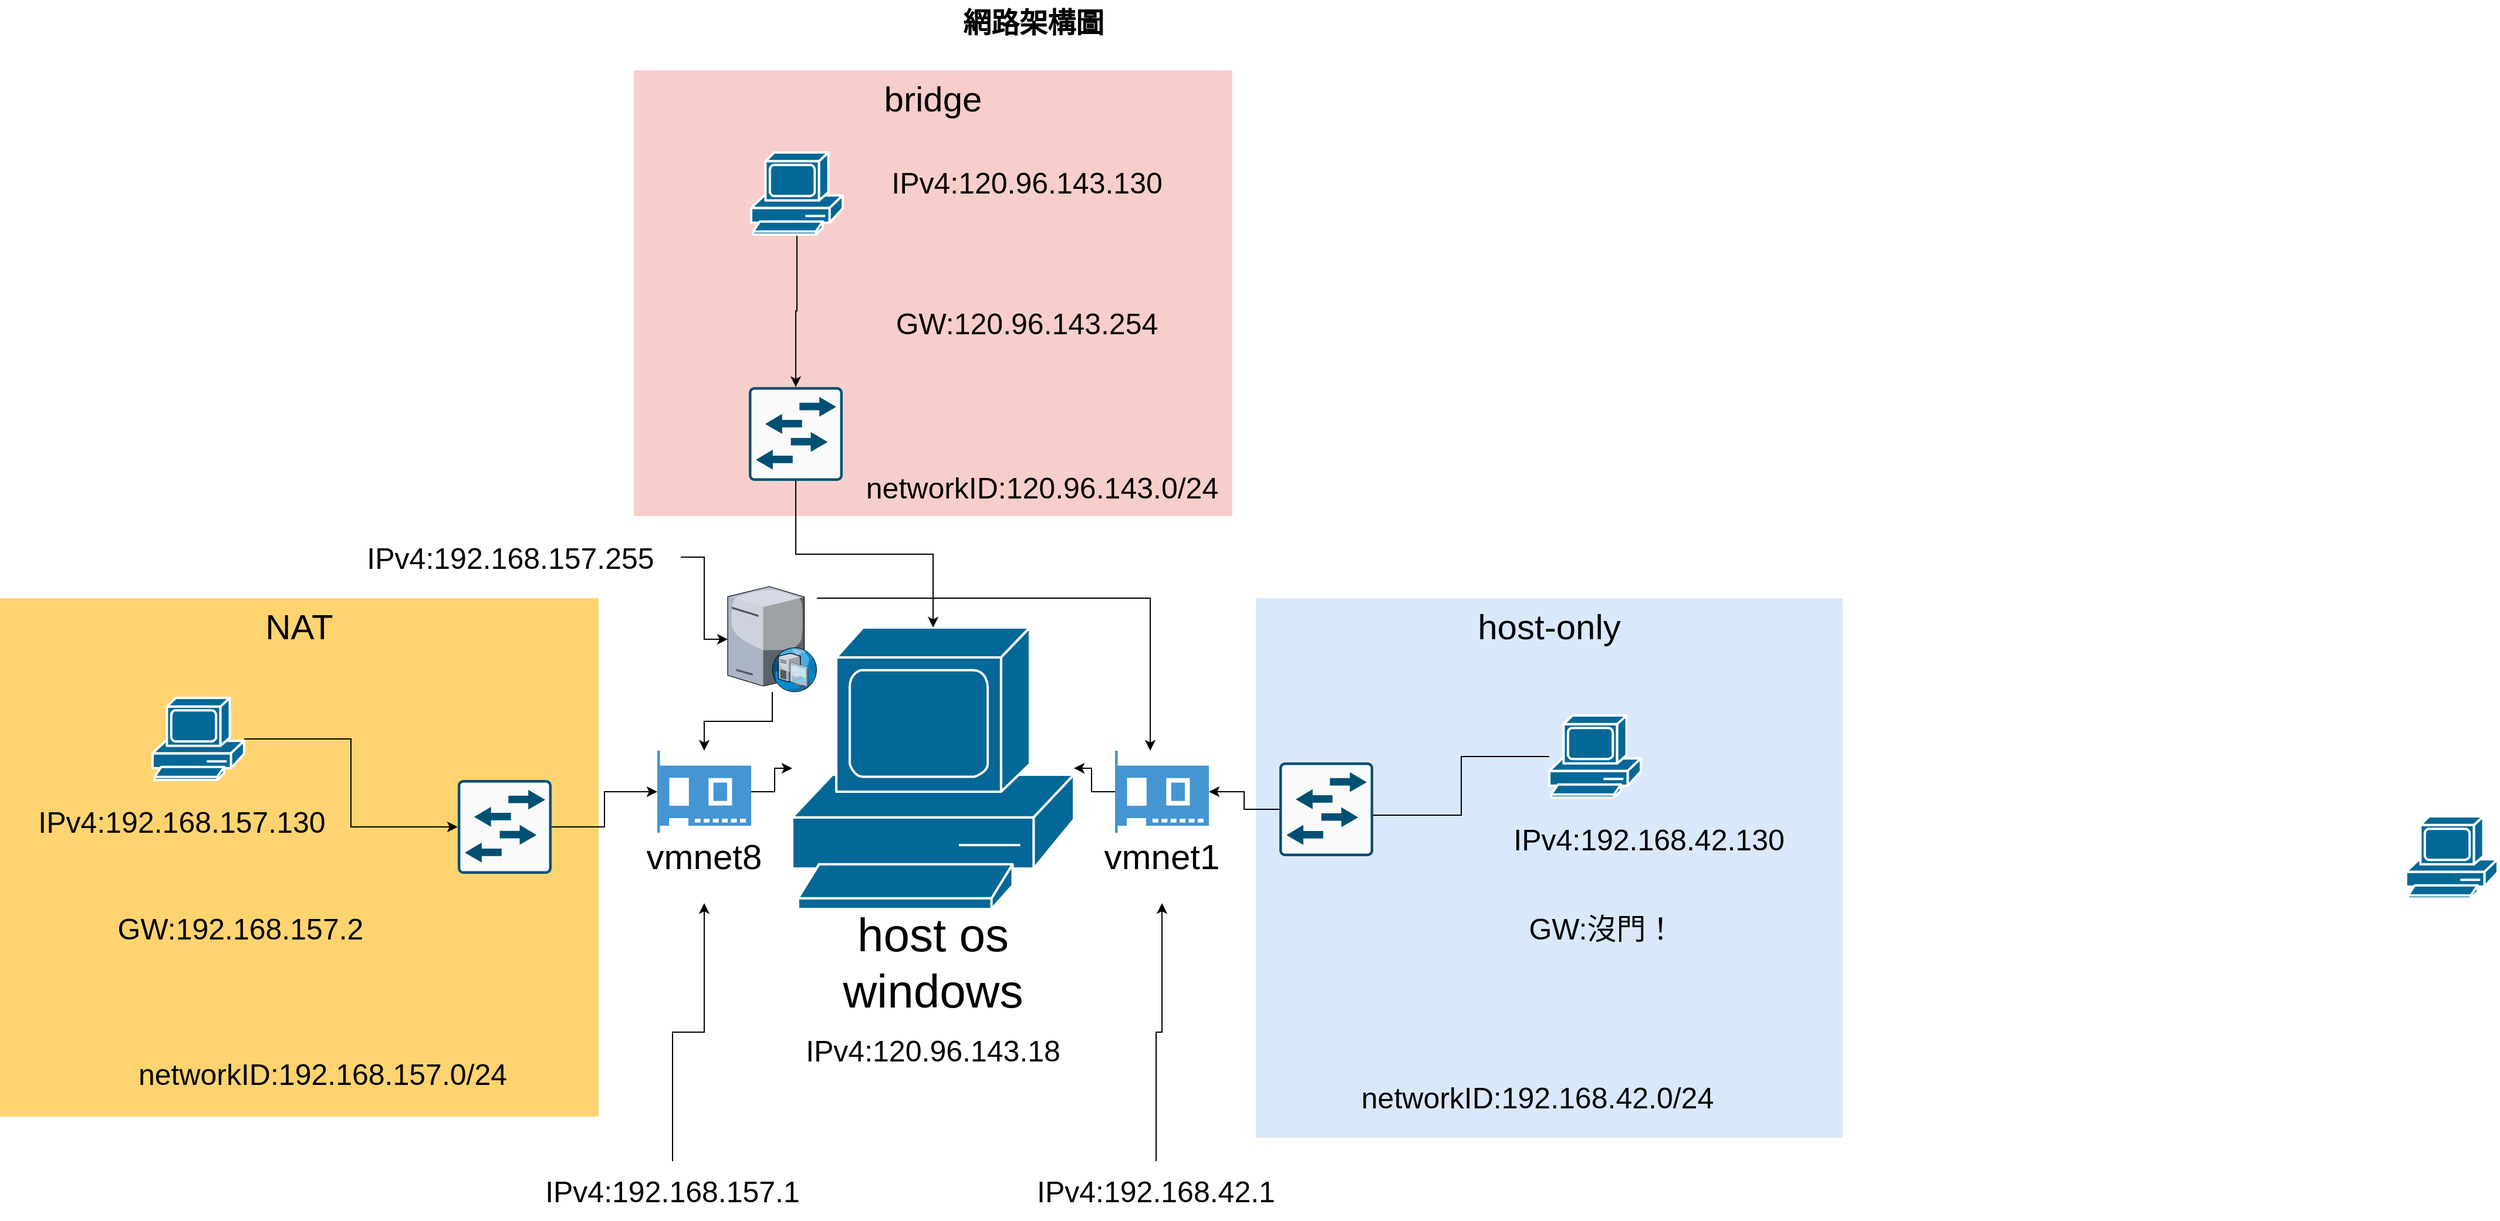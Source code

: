 <mxfile version="14.5.8" type="device"><diagram name="Page-1" id="e3a06f82-3646-2815-327d-82caf3d4e204"><mxGraphModel dx="1564" dy="1476" grid="1" gridSize="10" guides="1" tooltips="1" connect="1" arrows="1" fold="1" page="1" pageScale="1.5" pageWidth="1169" pageHeight="826" background="none" math="0" shadow="0"><root><mxCell id="0" style=";html=1;"/><mxCell id="1" style=";html=1;" parent="0"/><mxCell id="6a7d8f32e03d9370-61" value="&lt;span style=&quot;font-size: 30px&quot;&gt;bridge&lt;/span&gt;" style="whiteSpace=wrap;html=1;fillColor=#f8cecc;fontSize=14;strokeColor=none;verticalAlign=top;" parent="1" vertex="1"><mxGeometry x="590" y="90" width="510" height="380" as="geometry"/></mxCell><mxCell id="6a7d8f32e03d9370-58" value="&lt;font style=&quot;font-size: 30px&quot;&gt;host-only&lt;/font&gt;" style="whiteSpace=wrap;html=1;fillColor=#dae8fc;fontSize=14;strokeColor=none;verticalAlign=top;" parent="1" vertex="1"><mxGeometry x="1120" y="540" width="500" height="460" as="geometry"/></mxCell><mxCell id="6a7d8f32e03d9370-57" value="&lt;font style=&quot;font-size: 30px&quot;&gt;NAT&lt;/font&gt;" style="whiteSpace=wrap;html=1;fillColor=#FFD470;gradientColor=none;fontSize=14;strokeColor=none;verticalAlign=top;" parent="1" vertex="1"><mxGeometry x="50" y="540" width="510" height="442" as="geometry"/></mxCell><mxCell id="6a7d8f32e03d9370-62" value="網路架構圖" style="text;strokeColor=none;fillColor=none;html=1;fontSize=24;fontStyle=1;verticalAlign=middle;align=center;" parent="1" vertex="1"><mxGeometry x="499" y="30" width="861" height="40" as="geometry"/></mxCell><mxCell id="fdt6mo6F6y7_ioqJGj-2-3" value="" style="group" vertex="1" connectable="0" parent="1"><mxGeometry x="725" y="565" width="240" height="330" as="geometry"/></mxCell><mxCell id="fdt6mo6F6y7_ioqJGj-2-1" value="" style="shape=mxgraph.cisco.computers_and_peripherals.pc;html=1;pointerEvents=1;dashed=0;fillColor=#036897;strokeColor=#ffffff;strokeWidth=2;verticalLabelPosition=bottom;verticalAlign=top;align=center;outlineConnect=0;" vertex="1" parent="fdt6mo6F6y7_ioqJGj-2-3"><mxGeometry width="240" height="240" as="geometry"/></mxCell><mxCell id="fdt6mo6F6y7_ioqJGj-2-2" value="&lt;span style=&quot;font-size: 40px&quot;&gt;host os&lt;br&gt;windows&lt;br&gt;&lt;/span&gt;" style="text;html=1;strokeColor=none;fillColor=none;align=center;verticalAlign=middle;whiteSpace=wrap;rounded=0;" vertex="1" parent="fdt6mo6F6y7_ioqJGj-2-3"><mxGeometry x="10" y="240" width="220" height="90" as="geometry"/></mxCell><mxCell id="fdt6mo6F6y7_ioqJGj-2-7" style="edgeStyle=orthogonalEdgeStyle;rounded=0;orthogonalLoop=1;jettySize=auto;html=1;" edge="1" parent="1" source="fdt6mo6F6y7_ioqJGj-2-4" target="fdt6mo6F6y7_ioqJGj-2-17"><mxGeometry relative="1" as="geometry"/></mxCell><mxCell id="fdt6mo6F6y7_ioqJGj-2-4" value="" style="points=[[0.015,0.015,0],[0.985,0.015,0],[0.985,0.985,0],[0.015,0.985,0],[0.25,0,0],[0.5,0,0],[0.75,0,0],[1,0.25,0],[1,0.5,0],[1,0.75,0],[0.75,1,0],[0.5,1,0],[0.25,1,0],[0,0.75,0],[0,0.5,0],[0,0.25,0]];verticalLabelPosition=bottom;html=1;verticalAlign=top;aspect=fixed;align=center;pointerEvents=1;shape=mxgraph.cisco19.rect;prIcon=l2_switch;fillColor=#FAFAFA;strokeColor=#005073;" vertex="1" parent="1"><mxGeometry x="440" y="695" width="80" height="80" as="geometry"/></mxCell><mxCell id="fdt6mo6F6y7_ioqJGj-2-6" style="edgeStyle=orthogonalEdgeStyle;rounded=0;orthogonalLoop=1;jettySize=auto;html=1;entryX=0;entryY=0.5;entryDx=0;entryDy=0;entryPerimeter=0;" edge="1" parent="1" source="fdt6mo6F6y7_ioqJGj-2-5" target="fdt6mo6F6y7_ioqJGj-2-4"><mxGeometry relative="1" as="geometry"/></mxCell><mxCell id="fdt6mo6F6y7_ioqJGj-2-5" value="" style="shape=mxgraph.cisco.computers_and_peripherals.pc;html=1;pointerEvents=1;dashed=0;fillColor=#036897;strokeColor=#ffffff;strokeWidth=2;verticalLabelPosition=bottom;verticalAlign=top;align=center;outlineConnect=0;" vertex="1" parent="1"><mxGeometry x="180" y="625" width="78" height="70" as="geometry"/></mxCell><mxCell id="fdt6mo6F6y7_ioqJGj-2-13" style="edgeStyle=orthogonalEdgeStyle;rounded=0;orthogonalLoop=1;jettySize=auto;html=1;" edge="1" parent="1" source="fdt6mo6F6y7_ioqJGj-2-8" target="fdt6mo6F6y7_ioqJGj-2-12"><mxGeometry relative="1" as="geometry"/></mxCell><mxCell id="fdt6mo6F6y7_ioqJGj-2-8" value="" style="shape=mxgraph.cisco.computers_and_peripherals.pc;html=1;pointerEvents=1;dashed=0;fillColor=#036897;strokeColor=#ffffff;strokeWidth=2;verticalLabelPosition=bottom;verticalAlign=top;align=center;outlineConnect=0;" vertex="1" parent="1"><mxGeometry x="690" y="160" width="78" height="70" as="geometry"/></mxCell><mxCell id="fdt6mo6F6y7_ioqJGj-2-16" style="edgeStyle=orthogonalEdgeStyle;rounded=0;orthogonalLoop=1;jettySize=auto;html=1;entryX=0.6;entryY=0.563;entryDx=0;entryDy=0;entryPerimeter=0;" edge="1" parent="1" source="fdt6mo6F6y7_ioqJGj-2-9" target="fdt6mo6F6y7_ioqJGj-2-11"><mxGeometry relative="1" as="geometry"/></mxCell><mxCell id="fdt6mo6F6y7_ioqJGj-2-9" value="" style="shape=mxgraph.cisco.computers_and_peripherals.pc;html=1;pointerEvents=1;dashed=0;fillColor=#036897;strokeColor=#ffffff;strokeWidth=2;verticalLabelPosition=bottom;verticalAlign=top;align=center;outlineConnect=0;" vertex="1" parent="1"><mxGeometry x="1370" y="640" width="78" height="70" as="geometry"/></mxCell><mxCell id="fdt6mo6F6y7_ioqJGj-2-10" value="" style="shape=mxgraph.cisco.computers_and_peripherals.pc;html=1;pointerEvents=1;dashed=0;fillColor=#036897;strokeColor=#ffffff;strokeWidth=2;verticalLabelPosition=bottom;verticalAlign=top;align=center;outlineConnect=0;" vertex="1" parent="1"><mxGeometry x="2100" y="726" width="78" height="70" as="geometry"/></mxCell><mxCell id="fdt6mo6F6y7_ioqJGj-2-15" style="edgeStyle=orthogonalEdgeStyle;rounded=0;orthogonalLoop=1;jettySize=auto;html=1;" edge="1" parent="1" source="fdt6mo6F6y7_ioqJGj-2-11" target="fdt6mo6F6y7_ioqJGj-2-28"><mxGeometry relative="1" as="geometry"/></mxCell><mxCell id="fdt6mo6F6y7_ioqJGj-2-11" value="" style="points=[[0.015,0.015,0],[0.985,0.015,0],[0.985,0.985,0],[0.015,0.985,0],[0.25,0,0],[0.5,0,0],[0.75,0,0],[1,0.25,0],[1,0.5,0],[1,0.75,0],[0.75,1,0],[0.5,1,0],[0.25,1,0],[0,0.75,0],[0,0.5,0],[0,0.25,0]];verticalLabelPosition=bottom;html=1;verticalAlign=top;aspect=fixed;align=center;pointerEvents=1;shape=mxgraph.cisco19.rect;prIcon=l2_switch;fillColor=#FAFAFA;strokeColor=#005073;" vertex="1" parent="1"><mxGeometry x="1140" y="680" width="80" height="80" as="geometry"/></mxCell><mxCell id="fdt6mo6F6y7_ioqJGj-2-14" style="edgeStyle=orthogonalEdgeStyle;rounded=0;orthogonalLoop=1;jettySize=auto;html=1;" edge="1" parent="1" source="fdt6mo6F6y7_ioqJGj-2-12" target="fdt6mo6F6y7_ioqJGj-2-1"><mxGeometry relative="1" as="geometry"/></mxCell><mxCell id="fdt6mo6F6y7_ioqJGj-2-12" value="" style="points=[[0.015,0.015,0],[0.985,0.015,0],[0.985,0.985,0],[0.015,0.985,0],[0.25,0,0],[0.5,0,0],[0.75,0,0],[1,0.25,0],[1,0.5,0],[1,0.75,0],[0.75,1,0],[0.5,1,0],[0.25,1,0],[0,0.75,0],[0,0.5,0],[0,0.25,0]];verticalLabelPosition=bottom;html=1;verticalAlign=top;aspect=fixed;align=center;pointerEvents=1;shape=mxgraph.cisco19.rect;prIcon=l2_switch;fillColor=#FAFAFA;strokeColor=#005073;" vertex="1" parent="1"><mxGeometry x="688" y="360" width="80" height="80" as="geometry"/></mxCell><mxCell id="fdt6mo6F6y7_ioqJGj-2-22" value="" style="group" vertex="1" connectable="0" parent="1"><mxGeometry x="590" y="670" width="120" height="130" as="geometry"/></mxCell><mxCell id="fdt6mo6F6y7_ioqJGj-2-17" value="" style="pointerEvents=1;shadow=0;dashed=0;html=1;strokeColor=none;fillColor=#4495D1;labelPosition=center;verticalLabelPosition=bottom;verticalAlign=top;align=center;outlineConnect=0;shape=mxgraph.veeam.2d.network_card;" vertex="1" parent="fdt6mo6F6y7_ioqJGj-2-22"><mxGeometry x="20" width="80" height="70" as="geometry"/></mxCell><mxCell id="fdt6mo6F6y7_ioqJGj-2-18" value="&lt;font style=&quot;font-size: 30px&quot;&gt;vmnet8&lt;br&gt;&lt;/font&gt;" style="text;html=1;strokeColor=none;fillColor=none;align=center;verticalAlign=middle;whiteSpace=wrap;rounded=0;" vertex="1" parent="fdt6mo6F6y7_ioqJGj-2-22"><mxGeometry y="50" width="120" height="80" as="geometry"/></mxCell><mxCell id="fdt6mo6F6y7_ioqJGj-2-45" style="edgeStyle=orthogonalEdgeStyle;rounded=0;orthogonalLoop=1;jettySize=auto;html=1;" edge="1" parent="1" source="fdt6mo6F6y7_ioqJGj-2-25" target="fdt6mo6F6y7_ioqJGj-2-17"><mxGeometry relative="1" as="geometry"/></mxCell><mxCell id="fdt6mo6F6y7_ioqJGj-2-46" style="edgeStyle=orthogonalEdgeStyle;rounded=0;orthogonalLoop=1;jettySize=auto;html=1;" edge="1" parent="1" source="fdt6mo6F6y7_ioqJGj-2-25" target="fdt6mo6F6y7_ioqJGj-2-28"><mxGeometry relative="1" as="geometry"><Array as="points"><mxPoint x="1030" y="540"/></Array></mxGeometry></mxCell><mxCell id="fdt6mo6F6y7_ioqJGj-2-25" value="" style="verticalLabelPosition=bottom;aspect=fixed;html=1;verticalAlign=top;strokeColor=none;align=center;outlineConnect=0;shape=mxgraph.citrix.dhcp_server;" vertex="1" parent="1"><mxGeometry x="670" y="530" width="76" height="90" as="geometry"/></mxCell><mxCell id="fdt6mo6F6y7_ioqJGj-2-26" value="" style="group" vertex="1" connectable="0" parent="1"><mxGeometry x="980" y="670" width="120" height="130" as="geometry"/></mxCell><mxCell id="fdt6mo6F6y7_ioqJGj-2-27" value="&lt;font style=&quot;font-size: 30px&quot;&gt;vmnet1&lt;br&gt;&lt;/font&gt;" style="text;html=1;strokeColor=none;fillColor=none;align=center;verticalAlign=middle;whiteSpace=wrap;rounded=0;" vertex="1" parent="fdt6mo6F6y7_ioqJGj-2-26"><mxGeometry y="50" width="120" height="80" as="geometry"/></mxCell><mxCell id="fdt6mo6F6y7_ioqJGj-2-28" value="" style="pointerEvents=1;shadow=0;dashed=0;html=1;strokeColor=none;fillColor=#4495D1;labelPosition=center;verticalLabelPosition=bottom;verticalAlign=top;align=center;outlineConnect=0;shape=mxgraph.veeam.2d.network_card;" vertex="1" parent="fdt6mo6F6y7_ioqJGj-2-26"><mxGeometry x="20" width="80" height="70" as="geometry"/></mxCell><mxCell id="fdt6mo6F6y7_ioqJGj-2-29" value="&lt;font style=&quot;font-size: 25px&quot;&gt;IPv4:192.168.42.130&lt;/font&gt;" style="text;html=1;strokeColor=none;fillColor=none;align=center;verticalAlign=middle;whiteSpace=wrap;rounded=0;" vertex="1" parent="1"><mxGeometry x="1310" y="720" width="290" height="50" as="geometry"/></mxCell><mxCell id="fdt6mo6F6y7_ioqJGj-2-30" value="&lt;font style=&quot;font-size: 25px&quot;&gt;networkID:192.168.42.0/24&lt;/font&gt;" style="text;html=1;strokeColor=none;fillColor=none;align=center;verticalAlign=middle;whiteSpace=wrap;rounded=0;" vertex="1" parent="1"><mxGeometry x="1190" y="940" width="340" height="50" as="geometry"/></mxCell><mxCell id="fdt6mo6F6y7_ioqJGj-2-31" value="&lt;font style=&quot;font-size: 25px&quot;&gt;networkID:192.168.157.0/24&lt;/font&gt;" style="text;html=1;strokeColor=none;fillColor=none;align=center;verticalAlign=middle;whiteSpace=wrap;rounded=0;" vertex="1" parent="1"><mxGeometry x="155" y="920" width="340" height="50" as="geometry"/></mxCell><mxCell id="fdt6mo6F6y7_ioqJGj-2-32" value="&lt;font style=&quot;font-size: 25px&quot;&gt;IPv4:192.168.157.130&lt;/font&gt;" style="text;html=1;strokeColor=none;fillColor=none;align=center;verticalAlign=middle;whiteSpace=wrap;rounded=0;" vertex="1" parent="1"><mxGeometry x="60" y="705" width="290" height="50" as="geometry"/></mxCell><mxCell id="fdt6mo6F6y7_ioqJGj-2-33" value="&lt;font style=&quot;font-size: 25px&quot;&gt;IPv4:120.96.143.130&lt;br&gt;&lt;/font&gt;" style="text;html=1;strokeColor=none;fillColor=none;align=center;verticalAlign=middle;whiteSpace=wrap;rounded=0;" vertex="1" parent="1"><mxGeometry x="780" y="160" width="290" height="50" as="geometry"/></mxCell><mxCell id="fdt6mo6F6y7_ioqJGj-2-35" value="&lt;font style=&quot;font-size: 25px&quot;&gt;networkID:120.96.143.0/24&lt;/font&gt;" style="text;html=1;strokeColor=none;fillColor=none;align=center;verticalAlign=middle;whiteSpace=wrap;rounded=0;" vertex="1" parent="1"><mxGeometry x="768" y="420" width="340" height="50" as="geometry"/></mxCell><mxCell id="fdt6mo6F6y7_ioqJGj-2-36" value="&lt;font style=&quot;font-size: 25px&quot;&gt;IPv4:120.96.143.18&lt;br&gt;&lt;/font&gt;" style="text;html=1;strokeColor=none;fillColor=none;align=center;verticalAlign=middle;whiteSpace=wrap;rounded=0;" vertex="1" parent="1"><mxGeometry x="700" y="900" width="290" height="50" as="geometry"/></mxCell><mxCell id="fdt6mo6F6y7_ioqJGj-2-41" style="edgeStyle=orthogonalEdgeStyle;rounded=0;orthogonalLoop=1;jettySize=auto;html=1;entryX=0.5;entryY=1;entryDx=0;entryDy=0;" edge="1" parent="1" source="fdt6mo6F6y7_ioqJGj-2-37" target="fdt6mo6F6y7_ioqJGj-2-18"><mxGeometry relative="1" as="geometry"/></mxCell><mxCell id="fdt6mo6F6y7_ioqJGj-2-37" value="&lt;font style=&quot;font-size: 25px&quot;&gt;IPv4:192.168.157.1&lt;br&gt;&lt;/font&gt;" style="text;html=1;strokeColor=none;fillColor=none;align=center;verticalAlign=middle;whiteSpace=wrap;rounded=0;" vertex="1" parent="1"><mxGeometry x="478" y="1020" width="290" height="50" as="geometry"/></mxCell><mxCell id="fdt6mo6F6y7_ioqJGj-2-40" style="edgeStyle=orthogonalEdgeStyle;rounded=0;orthogonalLoop=1;jettySize=auto;html=1;entryX=0.5;entryY=1;entryDx=0;entryDy=0;" edge="1" parent="1" source="fdt6mo6F6y7_ioqJGj-2-38" target="fdt6mo6F6y7_ioqJGj-2-27"><mxGeometry relative="1" as="geometry"/></mxCell><mxCell id="fdt6mo6F6y7_ioqJGj-2-38" value="&lt;font style=&quot;font-size: 25px&quot;&gt;IPv4:192.168.42.1&lt;/font&gt;" style="text;html=1;strokeColor=none;fillColor=none;align=center;verticalAlign=middle;whiteSpace=wrap;rounded=0;" vertex="1" parent="1"><mxGeometry x="890" y="1020" width="290" height="50" as="geometry"/></mxCell><mxCell id="fdt6mo6F6y7_ioqJGj-2-42" value="&lt;font style=&quot;font-size: 25px&quot;&gt;GW:192.168.157.2&lt;/font&gt;" style="text;html=1;strokeColor=none;fillColor=none;align=center;verticalAlign=middle;whiteSpace=wrap;rounded=0;" vertex="1" parent="1"><mxGeometry x="120" y="796" width="270" height="50" as="geometry"/></mxCell><mxCell id="fdt6mo6F6y7_ioqJGj-2-43" value="&lt;font style=&quot;font-size: 25px&quot;&gt;GW:120.96.143.254&lt;/font&gt;" style="text;html=1;strokeColor=none;fillColor=none;align=center;verticalAlign=middle;whiteSpace=wrap;rounded=0;" vertex="1" parent="1"><mxGeometry x="790" y="280" width="270" height="50" as="geometry"/></mxCell><mxCell id="fdt6mo6F6y7_ioqJGj-2-44" value="&lt;font style=&quot;font-size: 25px&quot;&gt;GW:沒門！&lt;/font&gt;" style="text;html=1;strokeColor=none;fillColor=none;align=center;verticalAlign=middle;whiteSpace=wrap;rounded=0;" vertex="1" parent="1"><mxGeometry x="1280" y="796" width="270" height="50" as="geometry"/></mxCell><mxCell id="fdt6mo6F6y7_ioqJGj-2-47" style="edgeStyle=orthogonalEdgeStyle;rounded=0;orthogonalLoop=1;jettySize=auto;html=1;" edge="1" parent="1" source="fdt6mo6F6y7_ioqJGj-2-17" target="fdt6mo6F6y7_ioqJGj-2-1"><mxGeometry relative="1" as="geometry"/></mxCell><mxCell id="fdt6mo6F6y7_ioqJGj-2-48" style="edgeStyle=orthogonalEdgeStyle;rounded=0;orthogonalLoop=1;jettySize=auto;html=1;" edge="1" parent="1" source="fdt6mo6F6y7_ioqJGj-2-28" target="fdt6mo6F6y7_ioqJGj-2-1"><mxGeometry relative="1" as="geometry"/></mxCell><mxCell id="fdt6mo6F6y7_ioqJGj-2-50" style="edgeStyle=orthogonalEdgeStyle;rounded=0;orthogonalLoop=1;jettySize=auto;html=1;" edge="1" parent="1" source="fdt6mo6F6y7_ioqJGj-2-49" target="fdt6mo6F6y7_ioqJGj-2-25"><mxGeometry relative="1" as="geometry"/></mxCell><mxCell id="fdt6mo6F6y7_ioqJGj-2-49" value="&lt;font style=&quot;font-size: 25px&quot;&gt;IPv4:192.168.157.255&lt;br&gt;&lt;/font&gt;" style="text;html=1;strokeColor=none;fillColor=none;align=center;verticalAlign=middle;whiteSpace=wrap;rounded=0;" vertex="1" parent="1"><mxGeometry x="340" y="480" width="290" height="50" as="geometry"/></mxCell></root></mxGraphModel></diagram></mxfile>